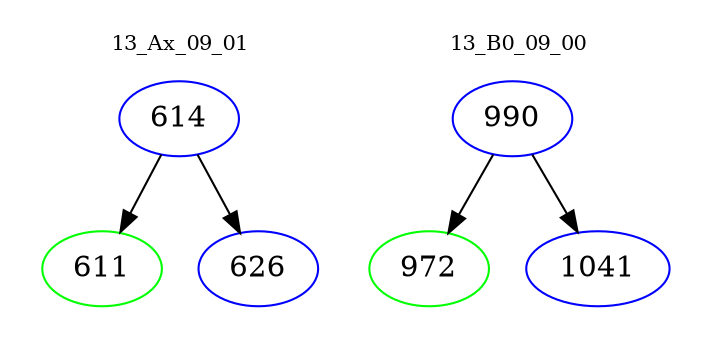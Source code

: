 digraph{
subgraph cluster_0 {
color = white
label = "13_Ax_09_01";
fontsize=10;
T0_614 [label="614", color="blue"]
T0_614 -> T0_611 [color="black"]
T0_611 [label="611", color="green"]
T0_614 -> T0_626 [color="black"]
T0_626 [label="626", color="blue"]
}
subgraph cluster_1 {
color = white
label = "13_B0_09_00";
fontsize=10;
T1_990 [label="990", color="blue"]
T1_990 -> T1_972 [color="black"]
T1_972 [label="972", color="green"]
T1_990 -> T1_1041 [color="black"]
T1_1041 [label="1041", color="blue"]
}
}
